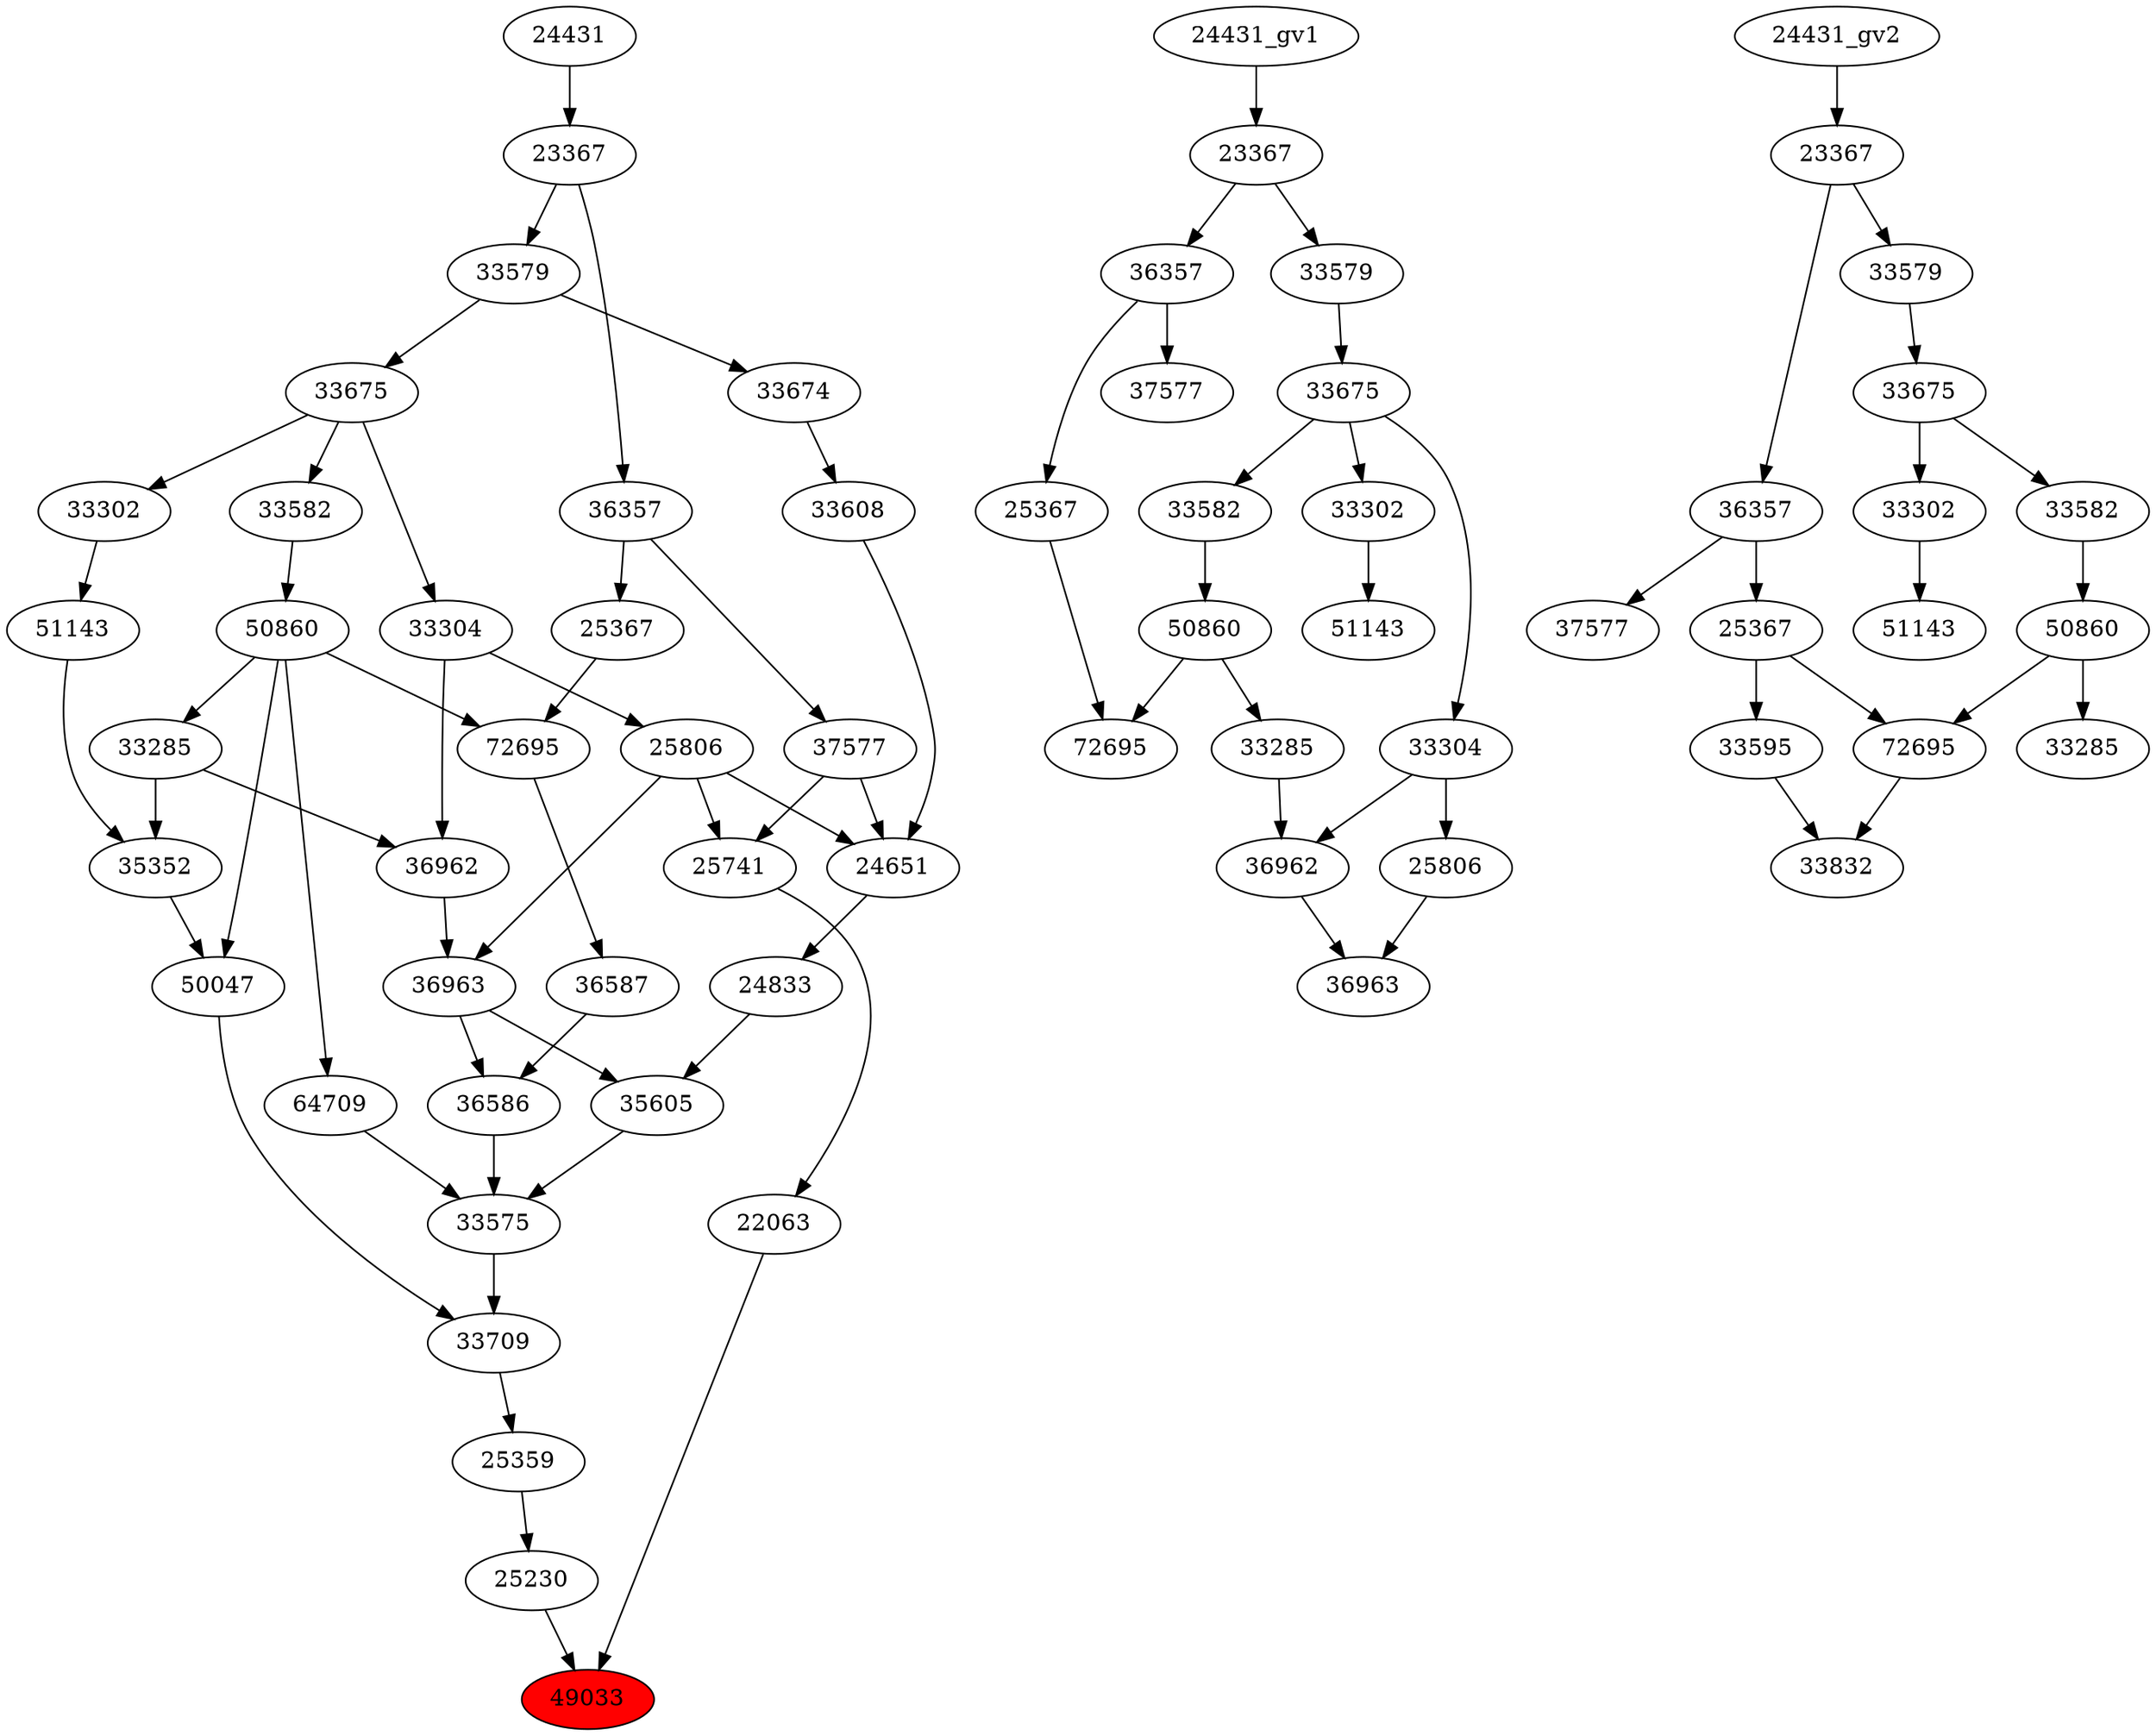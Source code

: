 strict digraph root {
	node [label="\N"];
	{
		node [fillcolor="",
			label="\N",
			style=""
		];
		49033		 [fillcolor=red,
			label=49033,
			style=filled];
		25230		 [label=25230];
		25230 -> 49033;
		22063		 [label=22063];
		22063 -> 49033;
		25359		 [label=25359];
		25359 -> 25230;
		25741		 [label=25741];
		25741 -> 22063;
		33709		 [label=33709];
		33709 -> 25359;
		25806		 [label=25806];
		25806 -> 25741;
		36963		 [label=36963];
		25806 -> 36963;
		24651		 [label=24651];
		25806 -> 24651;
		37577		 [label=37577];
		37577 -> 25741;
		37577 -> 24651;
		50047		 [label=50047];
		50047 -> 33709;
		33575		 [label=33575];
		33575 -> 33709;
		33304		 [label=33304];
		33304 -> 25806;
		36962		 [label=36962];
		33304 -> 36962;
		36357		 [label=36357];
		36357 -> 37577;
		25367		 [label=25367];
		36357 -> 25367;
		35352		 [label=35352];
		35352 -> 50047;
		50860		 [label=50860];
		50860 -> 50047;
		64709		 [label=64709];
		50860 -> 64709;
		33285		 [label=33285];
		50860 -> 33285;
		72695		 [label=72695];
		50860 -> 72695;
		36586		 [label=36586];
		36586 -> 33575;
		35605		 [label=35605];
		35605 -> 33575;
		64709 -> 33575;
		33675		 [label=33675];
		33675 -> 33304;
		33582		 [label=33582];
		33675 -> 33582;
		33302		 [label=33302];
		33675 -> 33302;
		23367		 [label=23367];
		23367 -> 36357;
		33579		 [label=33579];
		23367 -> 33579;
		33285 -> 35352;
		33285 -> 36962;
		51143		 [label=51143];
		51143 -> 35352;
		33582 -> 50860;
		36587		 [label=36587];
		36587 -> 36586;
		36963 -> 36586;
		36963 -> 35605;
		24833		 [label=24833];
		24833 -> 35605;
		33579 -> 33675;
		33674		 [label=33674];
		33579 -> 33674;
		24431		 [label=24431];
		24431 -> 23367;
		33302 -> 51143;
		72695 -> 36587;
		36962 -> 36963;
		24651 -> 24833;
		25367 -> 72695;
		33608		 [label=33608];
		33608 -> 24651;
		33674 -> 33608;
	}
	{
		node [label="\N"];
		"25806_gv1"		 [label=25806];
		"36963_gv1"		 [label=36963];
		"25806_gv1" -> "36963_gv1";
		"33304_gv1"		 [label=33304];
		"33304_gv1" -> "25806_gv1";
		"36962_gv1"		 [label=36962];
		"33304_gv1" -> "36962_gv1";
		"37577_gv1"		 [label=37577];
		"36357_gv1"		 [label=36357];
		"36357_gv1" -> "37577_gv1";
		"25367_gv1"		 [label=25367];
		"36357_gv1" -> "25367_gv1";
		"33675_gv1"		 [label=33675];
		"33675_gv1" -> "33304_gv1";
		"33582_gv1"		 [label=33582];
		"33675_gv1" -> "33582_gv1";
		"33302_gv1"		 [label=33302];
		"33675_gv1" -> "33302_gv1";
		"23367_gv1"		 [label=23367];
		"23367_gv1" -> "36357_gv1";
		"33579_gv1"		 [label=33579];
		"23367_gv1" -> "33579_gv1";
		"50860_gv1"		 [label=50860];
		"33285_gv1"		 [label=33285];
		"50860_gv1" -> "33285_gv1";
		"72695_gv1"		 [label=72695];
		"50860_gv1" -> "72695_gv1";
		"33582_gv1" -> "50860_gv1";
		"33579_gv1" -> "33675_gv1";
		"24431_gv1" -> "23367_gv1";
		"33285_gv1" -> "36962_gv1";
		"51143_gv1"		 [label=51143];
		"33302_gv1" -> "51143_gv1";
		"36962_gv1" -> "36963_gv1";
		"25367_gv1" -> "72695_gv1";
	}
	{
		node [label="\N"];
		"33285_gv2"		 [label=33285];
		"50860_gv2"		 [label=50860];
		"50860_gv2" -> "33285_gv2";
		"72695_gv2"		 [label=72695];
		"50860_gv2" -> "72695_gv2";
		33832		 [label=33832];
		"72695_gv2" -> 33832;
		33595		 [label=33595];
		33595 -> 33832;
		"51143_gv2"		 [label=51143];
		"33302_gv2"		 [label=33302];
		"33302_gv2" -> "51143_gv2";
		"33582_gv2"		 [label=33582];
		"33582_gv2" -> "50860_gv2";
		"37577_gv2"		 [label=37577];
		"36357_gv2"		 [label=36357];
		"36357_gv2" -> "37577_gv2";
		"25367_gv2"		 [label=25367];
		"36357_gv2" -> "25367_gv2";
		"33675_gv2"		 [label=33675];
		"33675_gv2" -> "33302_gv2";
		"33675_gv2" -> "33582_gv2";
		"33579_gv2"		 [label=33579];
		"33579_gv2" -> "33675_gv2";
		"25367_gv2" -> "72695_gv2";
		"25367_gv2" -> 33595;
		"23367_gv2"		 [label=23367];
		"23367_gv2" -> "36357_gv2";
		"23367_gv2" -> "33579_gv2";
		"24431_gv2" -> "23367_gv2";
	}
}
